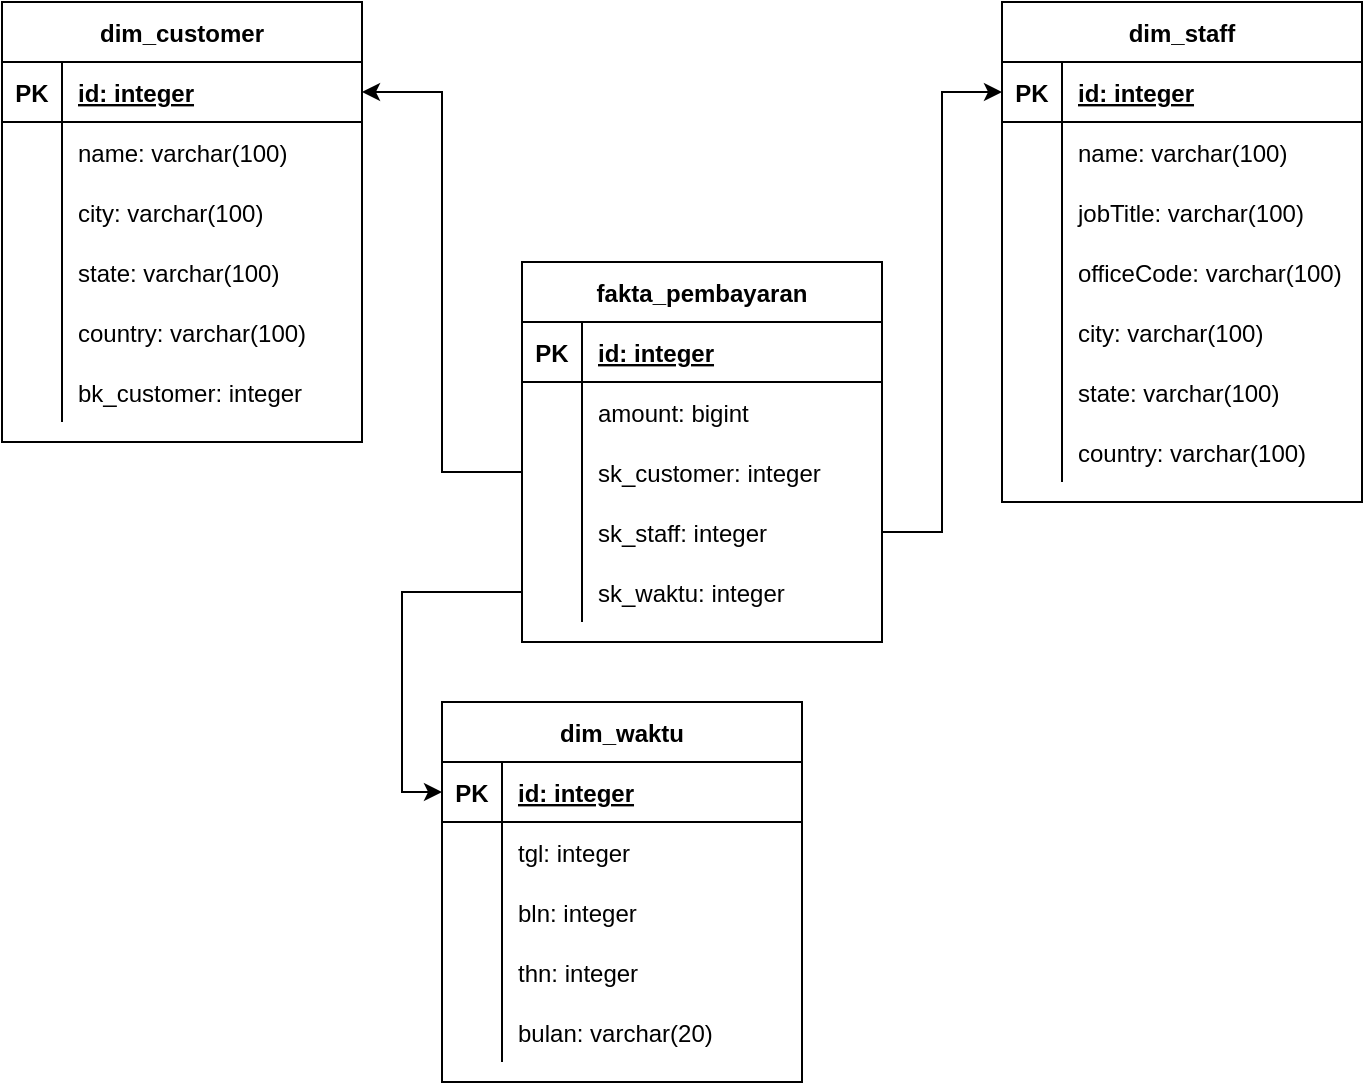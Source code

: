 <mxfile version="13.7.9" type="device"><diagram id="5TbboNXUEMDSottHWbuT" name="Page-1"><mxGraphModel dx="530" dy="532" grid="1" gridSize="10" guides="1" tooltips="1" connect="1" arrows="1" fold="1" page="1" pageScale="1" pageWidth="850" pageHeight="1100" math="0" shadow="0"><root><mxCell id="0"/><mxCell id="1" parent="0"/><mxCell id="_dORrlnb-LXOwEXIcIKD-1" value="fakta_pembayaran" style="shape=table;startSize=30;container=1;collapsible=1;childLayout=tableLayout;fixedRows=1;rowLines=0;fontStyle=1;align=center;resizeLast=1;" parent="1" vertex="1"><mxGeometry x="300" y="160" width="180" height="190" as="geometry"/></mxCell><mxCell id="_dORrlnb-LXOwEXIcIKD-2" value="" style="shape=partialRectangle;collapsible=0;dropTarget=0;pointerEvents=0;fillColor=none;top=0;left=0;bottom=1;right=0;points=[[0,0.5],[1,0.5]];portConstraint=eastwest;" parent="_dORrlnb-LXOwEXIcIKD-1" vertex="1"><mxGeometry y="30" width="180" height="30" as="geometry"/></mxCell><mxCell id="_dORrlnb-LXOwEXIcIKD-3" value="PK" style="shape=partialRectangle;connectable=0;fillColor=none;top=0;left=0;bottom=0;right=0;fontStyle=1;overflow=hidden;" parent="_dORrlnb-LXOwEXIcIKD-2" vertex="1"><mxGeometry width="30" height="30" as="geometry"/></mxCell><mxCell id="_dORrlnb-LXOwEXIcIKD-4" value="id: integer" style="shape=partialRectangle;connectable=0;fillColor=none;top=0;left=0;bottom=0;right=0;align=left;spacingLeft=6;fontStyle=5;overflow=hidden;" parent="_dORrlnb-LXOwEXIcIKD-2" vertex="1"><mxGeometry x="30" width="150" height="30" as="geometry"/></mxCell><mxCell id="_dORrlnb-LXOwEXIcIKD-5" value="" style="shape=partialRectangle;collapsible=0;dropTarget=0;pointerEvents=0;fillColor=none;top=0;left=0;bottom=0;right=0;points=[[0,0.5],[1,0.5]];portConstraint=eastwest;" parent="_dORrlnb-LXOwEXIcIKD-1" vertex="1"><mxGeometry y="60" width="180" height="30" as="geometry"/></mxCell><mxCell id="_dORrlnb-LXOwEXIcIKD-6" value="" style="shape=partialRectangle;connectable=0;fillColor=none;top=0;left=0;bottom=0;right=0;editable=1;overflow=hidden;" parent="_dORrlnb-LXOwEXIcIKD-5" vertex="1"><mxGeometry width="30" height="30" as="geometry"/></mxCell><mxCell id="_dORrlnb-LXOwEXIcIKD-7" value="amount: bigint" style="shape=partialRectangle;connectable=0;fillColor=none;top=0;left=0;bottom=0;right=0;align=left;spacingLeft=6;overflow=hidden;" parent="_dORrlnb-LXOwEXIcIKD-5" vertex="1"><mxGeometry x="30" width="150" height="30" as="geometry"/></mxCell><mxCell id="_dORrlnb-LXOwEXIcIKD-30" value="" style="shape=partialRectangle;collapsible=0;dropTarget=0;pointerEvents=0;fillColor=none;top=0;left=0;bottom=0;right=0;points=[[0,0.5],[1,0.5]];portConstraint=eastwest;" parent="_dORrlnb-LXOwEXIcIKD-1" vertex="1"><mxGeometry y="90" width="180" height="30" as="geometry"/></mxCell><mxCell id="_dORrlnb-LXOwEXIcIKD-31" value="" style="shape=partialRectangle;connectable=0;fillColor=none;top=0;left=0;bottom=0;right=0;editable=1;overflow=hidden;" parent="_dORrlnb-LXOwEXIcIKD-30" vertex="1"><mxGeometry width="30" height="30" as="geometry"/></mxCell><mxCell id="_dORrlnb-LXOwEXIcIKD-32" value="sk_customer: integer" style="shape=partialRectangle;connectable=0;fillColor=none;top=0;left=0;bottom=0;right=0;align=left;spacingLeft=6;overflow=hidden;" parent="_dORrlnb-LXOwEXIcIKD-30" vertex="1"><mxGeometry x="30" width="150" height="30" as="geometry"/></mxCell><mxCell id="_dORrlnb-LXOwEXIcIKD-56" value="" style="shape=partialRectangle;collapsible=0;dropTarget=0;pointerEvents=0;fillColor=none;top=0;left=0;bottom=0;right=0;points=[[0,0.5],[1,0.5]];portConstraint=eastwest;" parent="_dORrlnb-LXOwEXIcIKD-1" vertex="1"><mxGeometry y="120" width="180" height="30" as="geometry"/></mxCell><mxCell id="_dORrlnb-LXOwEXIcIKD-57" value="" style="shape=partialRectangle;connectable=0;fillColor=none;top=0;left=0;bottom=0;right=0;editable=1;overflow=hidden;" parent="_dORrlnb-LXOwEXIcIKD-56" vertex="1"><mxGeometry width="30" height="30" as="geometry"/></mxCell><mxCell id="_dORrlnb-LXOwEXIcIKD-58" value="sk_staff: integer" style="shape=partialRectangle;connectable=0;fillColor=none;top=0;left=0;bottom=0;right=0;align=left;spacingLeft=6;overflow=hidden;" parent="_dORrlnb-LXOwEXIcIKD-56" vertex="1"><mxGeometry x="30" width="150" height="30" as="geometry"/></mxCell><mxCell id="_dORrlnb-LXOwEXIcIKD-76" value="" style="shape=partialRectangle;collapsible=0;dropTarget=0;pointerEvents=0;fillColor=none;top=0;left=0;bottom=0;right=0;points=[[0,0.5],[1,0.5]];portConstraint=eastwest;" parent="_dORrlnb-LXOwEXIcIKD-1" vertex="1"><mxGeometry y="150" width="180" height="30" as="geometry"/></mxCell><mxCell id="_dORrlnb-LXOwEXIcIKD-77" value="" style="shape=partialRectangle;connectable=0;fillColor=none;top=0;left=0;bottom=0;right=0;editable=1;overflow=hidden;" parent="_dORrlnb-LXOwEXIcIKD-76" vertex="1"><mxGeometry width="30" height="30" as="geometry"/></mxCell><mxCell id="_dORrlnb-LXOwEXIcIKD-78" value="sk_waktu: integer" style="shape=partialRectangle;connectable=0;fillColor=none;top=0;left=0;bottom=0;right=0;align=left;spacingLeft=6;overflow=hidden;" parent="_dORrlnb-LXOwEXIcIKD-76" vertex="1"><mxGeometry x="30" width="150" height="30" as="geometry"/></mxCell><mxCell id="_dORrlnb-LXOwEXIcIKD-14" value="dim_customer" style="shape=table;startSize=30;container=1;collapsible=1;childLayout=tableLayout;fixedRows=1;rowLines=0;fontStyle=1;align=center;resizeLast=1;" parent="1" vertex="1"><mxGeometry x="40" y="30" width="180" height="220" as="geometry"/></mxCell><mxCell id="_dORrlnb-LXOwEXIcIKD-15" value="" style="shape=partialRectangle;collapsible=0;dropTarget=0;pointerEvents=0;fillColor=none;top=0;left=0;bottom=1;right=0;points=[[0,0.5],[1,0.5]];portConstraint=eastwest;" parent="_dORrlnb-LXOwEXIcIKD-14" vertex="1"><mxGeometry y="30" width="180" height="30" as="geometry"/></mxCell><mxCell id="_dORrlnb-LXOwEXIcIKD-16" value="PK" style="shape=partialRectangle;connectable=0;fillColor=none;top=0;left=0;bottom=0;right=0;fontStyle=1;overflow=hidden;" parent="_dORrlnb-LXOwEXIcIKD-15" vertex="1"><mxGeometry width="30" height="30" as="geometry"/></mxCell><mxCell id="_dORrlnb-LXOwEXIcIKD-17" value="id: integer" style="shape=partialRectangle;connectable=0;fillColor=none;top=0;left=0;bottom=0;right=0;align=left;spacingLeft=6;fontStyle=5;overflow=hidden;" parent="_dORrlnb-LXOwEXIcIKD-15" vertex="1"><mxGeometry x="30" width="150" height="30" as="geometry"/></mxCell><mxCell id="_dORrlnb-LXOwEXIcIKD-18" value="" style="shape=partialRectangle;collapsible=0;dropTarget=0;pointerEvents=0;fillColor=none;top=0;left=0;bottom=0;right=0;points=[[0,0.5],[1,0.5]];portConstraint=eastwest;" parent="_dORrlnb-LXOwEXIcIKD-14" vertex="1"><mxGeometry y="60" width="180" height="30" as="geometry"/></mxCell><mxCell id="_dORrlnb-LXOwEXIcIKD-19" value="" style="shape=partialRectangle;connectable=0;fillColor=none;top=0;left=0;bottom=0;right=0;editable=1;overflow=hidden;" parent="_dORrlnb-LXOwEXIcIKD-18" vertex="1"><mxGeometry width="30" height="30" as="geometry"/></mxCell><mxCell id="_dORrlnb-LXOwEXIcIKD-20" value="name: varchar(100)" style="shape=partialRectangle;connectable=0;fillColor=none;top=0;left=0;bottom=0;right=0;align=left;spacingLeft=6;overflow=hidden;" parent="_dORrlnb-LXOwEXIcIKD-18" vertex="1"><mxGeometry x="30" width="150" height="30" as="geometry"/></mxCell><mxCell id="_dORrlnb-LXOwEXIcIKD-21" value="" style="shape=partialRectangle;collapsible=0;dropTarget=0;pointerEvents=0;fillColor=none;top=0;left=0;bottom=0;right=0;points=[[0,0.5],[1,0.5]];portConstraint=eastwest;" parent="_dORrlnb-LXOwEXIcIKD-14" vertex="1"><mxGeometry y="90" width="180" height="30" as="geometry"/></mxCell><mxCell id="_dORrlnb-LXOwEXIcIKD-22" value="" style="shape=partialRectangle;connectable=0;fillColor=none;top=0;left=0;bottom=0;right=0;editable=1;overflow=hidden;" parent="_dORrlnb-LXOwEXIcIKD-21" vertex="1"><mxGeometry width="30" height="30" as="geometry"/></mxCell><mxCell id="_dORrlnb-LXOwEXIcIKD-23" value="city: varchar(100)" style="shape=partialRectangle;connectable=0;fillColor=none;top=0;left=0;bottom=0;right=0;align=left;spacingLeft=6;overflow=hidden;" parent="_dORrlnb-LXOwEXIcIKD-21" vertex="1"><mxGeometry x="30" width="150" height="30" as="geometry"/></mxCell><mxCell id="_dORrlnb-LXOwEXIcIKD-24" value="" style="shape=partialRectangle;collapsible=0;dropTarget=0;pointerEvents=0;fillColor=none;top=0;left=0;bottom=0;right=0;points=[[0,0.5],[1,0.5]];portConstraint=eastwest;" parent="_dORrlnb-LXOwEXIcIKD-14" vertex="1"><mxGeometry y="120" width="180" height="30" as="geometry"/></mxCell><mxCell id="_dORrlnb-LXOwEXIcIKD-25" value="" style="shape=partialRectangle;connectable=0;fillColor=none;top=0;left=0;bottom=0;right=0;editable=1;overflow=hidden;" parent="_dORrlnb-LXOwEXIcIKD-24" vertex="1"><mxGeometry width="30" height="30" as="geometry"/></mxCell><mxCell id="_dORrlnb-LXOwEXIcIKD-26" value="state: varchar(100)" style="shape=partialRectangle;connectable=0;fillColor=none;top=0;left=0;bottom=0;right=0;align=left;spacingLeft=6;overflow=hidden;" parent="_dORrlnb-LXOwEXIcIKD-24" vertex="1"><mxGeometry x="30" width="150" height="30" as="geometry"/></mxCell><mxCell id="_dORrlnb-LXOwEXIcIKD-27" value="" style="shape=partialRectangle;collapsible=0;dropTarget=0;pointerEvents=0;fillColor=none;top=0;left=0;bottom=0;right=0;points=[[0,0.5],[1,0.5]];portConstraint=eastwest;" parent="_dORrlnb-LXOwEXIcIKD-14" vertex="1"><mxGeometry y="150" width="180" height="30" as="geometry"/></mxCell><mxCell id="_dORrlnb-LXOwEXIcIKD-28" value="" style="shape=partialRectangle;connectable=0;fillColor=none;top=0;left=0;bottom=0;right=0;editable=1;overflow=hidden;" parent="_dORrlnb-LXOwEXIcIKD-27" vertex="1"><mxGeometry width="30" height="30" as="geometry"/></mxCell><mxCell id="_dORrlnb-LXOwEXIcIKD-29" value="country: varchar(100)" style="shape=partialRectangle;connectable=0;fillColor=none;top=0;left=0;bottom=0;right=0;align=left;spacingLeft=6;overflow=hidden;" parent="_dORrlnb-LXOwEXIcIKD-27" vertex="1"><mxGeometry x="30" width="150" height="30" as="geometry"/></mxCell><mxCell id="4p1FkkaxmRP15c9nm4dn-1" value="" style="shape=partialRectangle;collapsible=0;dropTarget=0;pointerEvents=0;fillColor=none;top=0;left=0;bottom=0;right=0;points=[[0,0.5],[1,0.5]];portConstraint=eastwest;" vertex="1" parent="_dORrlnb-LXOwEXIcIKD-14"><mxGeometry y="180" width="180" height="30" as="geometry"/></mxCell><mxCell id="4p1FkkaxmRP15c9nm4dn-2" value="" style="shape=partialRectangle;connectable=0;fillColor=none;top=0;left=0;bottom=0;right=0;editable=1;overflow=hidden;" vertex="1" parent="4p1FkkaxmRP15c9nm4dn-1"><mxGeometry width="30" height="30" as="geometry"/></mxCell><mxCell id="4p1FkkaxmRP15c9nm4dn-3" value="bk_customer: integer" style="shape=partialRectangle;connectable=0;fillColor=none;top=0;left=0;bottom=0;right=0;align=left;spacingLeft=6;overflow=hidden;" vertex="1" parent="4p1FkkaxmRP15c9nm4dn-1"><mxGeometry x="30" width="150" height="30" as="geometry"/></mxCell><mxCell id="_dORrlnb-LXOwEXIcIKD-33" style="edgeStyle=orthogonalEdgeStyle;rounded=0;orthogonalLoop=1;jettySize=auto;html=1;entryX=1;entryY=0.5;entryDx=0;entryDy=0;" parent="1" source="_dORrlnb-LXOwEXIcIKD-30" target="_dORrlnb-LXOwEXIcIKD-15" edge="1"><mxGeometry relative="1" as="geometry"/></mxCell><mxCell id="_dORrlnb-LXOwEXIcIKD-34" value="dim_staff" style="shape=table;startSize=30;container=1;collapsible=1;childLayout=tableLayout;fixedRows=1;rowLines=0;fontStyle=1;align=center;resizeLast=1;" parent="1" vertex="1"><mxGeometry x="540" y="30" width="180" height="250" as="geometry"/></mxCell><mxCell id="_dORrlnb-LXOwEXIcIKD-35" value="" style="shape=partialRectangle;collapsible=0;dropTarget=0;pointerEvents=0;fillColor=none;top=0;left=0;bottom=1;right=0;points=[[0,0.5],[1,0.5]];portConstraint=eastwest;" parent="_dORrlnb-LXOwEXIcIKD-34" vertex="1"><mxGeometry y="30" width="180" height="30" as="geometry"/></mxCell><mxCell id="_dORrlnb-LXOwEXIcIKD-36" value="PK" style="shape=partialRectangle;connectable=0;fillColor=none;top=0;left=0;bottom=0;right=0;fontStyle=1;overflow=hidden;" parent="_dORrlnb-LXOwEXIcIKD-35" vertex="1"><mxGeometry width="30" height="30" as="geometry"/></mxCell><mxCell id="_dORrlnb-LXOwEXIcIKD-37" value="id: integer" style="shape=partialRectangle;connectable=0;fillColor=none;top=0;left=0;bottom=0;right=0;align=left;spacingLeft=6;fontStyle=5;overflow=hidden;" parent="_dORrlnb-LXOwEXIcIKD-35" vertex="1"><mxGeometry x="30" width="150" height="30" as="geometry"/></mxCell><mxCell id="_dORrlnb-LXOwEXIcIKD-38" value="" style="shape=partialRectangle;collapsible=0;dropTarget=0;pointerEvents=0;fillColor=none;top=0;left=0;bottom=0;right=0;points=[[0,0.5],[1,0.5]];portConstraint=eastwest;" parent="_dORrlnb-LXOwEXIcIKD-34" vertex="1"><mxGeometry y="60" width="180" height="30" as="geometry"/></mxCell><mxCell id="_dORrlnb-LXOwEXIcIKD-39" value="" style="shape=partialRectangle;connectable=0;fillColor=none;top=0;left=0;bottom=0;right=0;editable=1;overflow=hidden;" parent="_dORrlnb-LXOwEXIcIKD-38" vertex="1"><mxGeometry width="30" height="30" as="geometry"/></mxCell><mxCell id="_dORrlnb-LXOwEXIcIKD-40" value="name: varchar(100)" style="shape=partialRectangle;connectable=0;fillColor=none;top=0;left=0;bottom=0;right=0;align=left;spacingLeft=6;overflow=hidden;" parent="_dORrlnb-LXOwEXIcIKD-38" vertex="1"><mxGeometry x="30" width="150" height="30" as="geometry"/></mxCell><mxCell id="_dORrlnb-LXOwEXIcIKD-41" value="" style="shape=partialRectangle;collapsible=0;dropTarget=0;pointerEvents=0;fillColor=none;top=0;left=0;bottom=0;right=0;points=[[0,0.5],[1,0.5]];portConstraint=eastwest;" parent="_dORrlnb-LXOwEXIcIKD-34" vertex="1"><mxGeometry y="90" width="180" height="30" as="geometry"/></mxCell><mxCell id="_dORrlnb-LXOwEXIcIKD-42" value="" style="shape=partialRectangle;connectable=0;fillColor=none;top=0;left=0;bottom=0;right=0;editable=1;overflow=hidden;" parent="_dORrlnb-LXOwEXIcIKD-41" vertex="1"><mxGeometry width="30" height="30" as="geometry"/></mxCell><mxCell id="_dORrlnb-LXOwEXIcIKD-43" value="jobTitle: varchar(100)" style="shape=partialRectangle;connectable=0;fillColor=none;top=0;left=0;bottom=0;right=0;align=left;spacingLeft=6;overflow=hidden;" parent="_dORrlnb-LXOwEXIcIKD-41" vertex="1"><mxGeometry x="30" width="150" height="30" as="geometry"/></mxCell><mxCell id="_dORrlnb-LXOwEXIcIKD-44" value="" style="shape=partialRectangle;collapsible=0;dropTarget=0;pointerEvents=0;fillColor=none;top=0;left=0;bottom=0;right=0;points=[[0,0.5],[1,0.5]];portConstraint=eastwest;" parent="_dORrlnb-LXOwEXIcIKD-34" vertex="1"><mxGeometry y="120" width="180" height="30" as="geometry"/></mxCell><mxCell id="_dORrlnb-LXOwEXIcIKD-45" value="" style="shape=partialRectangle;connectable=0;fillColor=none;top=0;left=0;bottom=0;right=0;editable=1;overflow=hidden;" parent="_dORrlnb-LXOwEXIcIKD-44" vertex="1"><mxGeometry width="30" height="30" as="geometry"/></mxCell><mxCell id="_dORrlnb-LXOwEXIcIKD-46" value="officeCode: varchar(100)" style="shape=partialRectangle;connectable=0;fillColor=none;top=0;left=0;bottom=0;right=0;align=left;spacingLeft=6;overflow=hidden;" parent="_dORrlnb-LXOwEXIcIKD-44" vertex="1"><mxGeometry x="30" width="150" height="30" as="geometry"/></mxCell><mxCell id="_dORrlnb-LXOwEXIcIKD-47" value="" style="shape=partialRectangle;collapsible=0;dropTarget=0;pointerEvents=0;fillColor=none;top=0;left=0;bottom=0;right=0;points=[[0,0.5],[1,0.5]];portConstraint=eastwest;" parent="_dORrlnb-LXOwEXIcIKD-34" vertex="1"><mxGeometry y="150" width="180" height="30" as="geometry"/></mxCell><mxCell id="_dORrlnb-LXOwEXIcIKD-48" value="" style="shape=partialRectangle;connectable=0;fillColor=none;top=0;left=0;bottom=0;right=0;editable=1;overflow=hidden;" parent="_dORrlnb-LXOwEXIcIKD-47" vertex="1"><mxGeometry width="30" height="30" as="geometry"/></mxCell><mxCell id="_dORrlnb-LXOwEXIcIKD-49" value="city: varchar(100)" style="shape=partialRectangle;connectable=0;fillColor=none;top=0;left=0;bottom=0;right=0;align=left;spacingLeft=6;overflow=hidden;" parent="_dORrlnb-LXOwEXIcIKD-47" vertex="1"><mxGeometry x="30" width="150" height="30" as="geometry"/></mxCell><mxCell id="_dORrlnb-LXOwEXIcIKD-50" value="" style="shape=partialRectangle;collapsible=0;dropTarget=0;pointerEvents=0;fillColor=none;top=0;left=0;bottom=0;right=0;points=[[0,0.5],[1,0.5]];portConstraint=eastwest;" parent="_dORrlnb-LXOwEXIcIKD-34" vertex="1"><mxGeometry y="180" width="180" height="30" as="geometry"/></mxCell><mxCell id="_dORrlnb-LXOwEXIcIKD-51" value="" style="shape=partialRectangle;connectable=0;fillColor=none;top=0;left=0;bottom=0;right=0;editable=1;overflow=hidden;" parent="_dORrlnb-LXOwEXIcIKD-50" vertex="1"><mxGeometry width="30" height="30" as="geometry"/></mxCell><mxCell id="_dORrlnb-LXOwEXIcIKD-52" value="state: varchar(100)" style="shape=partialRectangle;connectable=0;fillColor=none;top=0;left=0;bottom=0;right=0;align=left;spacingLeft=6;overflow=hidden;" parent="_dORrlnb-LXOwEXIcIKD-50" vertex="1"><mxGeometry x="30" width="150" height="30" as="geometry"/></mxCell><mxCell id="_dORrlnb-LXOwEXIcIKD-53" value="" style="shape=partialRectangle;collapsible=0;dropTarget=0;pointerEvents=0;fillColor=none;top=0;left=0;bottom=0;right=0;points=[[0,0.5],[1,0.5]];portConstraint=eastwest;" parent="_dORrlnb-LXOwEXIcIKD-34" vertex="1"><mxGeometry y="210" width="180" height="30" as="geometry"/></mxCell><mxCell id="_dORrlnb-LXOwEXIcIKD-54" value="" style="shape=partialRectangle;connectable=0;fillColor=none;top=0;left=0;bottom=0;right=0;editable=1;overflow=hidden;" parent="_dORrlnb-LXOwEXIcIKD-53" vertex="1"><mxGeometry width="30" height="30" as="geometry"/></mxCell><mxCell id="_dORrlnb-LXOwEXIcIKD-55" value="country: varchar(100)" style="shape=partialRectangle;connectable=0;fillColor=none;top=0;left=0;bottom=0;right=0;align=left;spacingLeft=6;overflow=hidden;" parent="_dORrlnb-LXOwEXIcIKD-53" vertex="1"><mxGeometry x="30" width="150" height="30" as="geometry"/></mxCell><mxCell id="_dORrlnb-LXOwEXIcIKD-59" style="edgeStyle=orthogonalEdgeStyle;rounded=0;orthogonalLoop=1;jettySize=auto;html=1;" parent="1" source="_dORrlnb-LXOwEXIcIKD-56" target="_dORrlnb-LXOwEXIcIKD-35" edge="1"><mxGeometry relative="1" as="geometry"/></mxCell><mxCell id="_dORrlnb-LXOwEXIcIKD-60" value="dim_waktu" style="shape=table;startSize=30;container=1;collapsible=1;childLayout=tableLayout;fixedRows=1;rowLines=0;fontStyle=1;align=center;resizeLast=1;" parent="1" vertex="1"><mxGeometry x="260" y="380" width="180" height="190" as="geometry"/></mxCell><mxCell id="_dORrlnb-LXOwEXIcIKD-61" value="" style="shape=partialRectangle;collapsible=0;dropTarget=0;pointerEvents=0;fillColor=none;top=0;left=0;bottom=1;right=0;points=[[0,0.5],[1,0.5]];portConstraint=eastwest;" parent="_dORrlnb-LXOwEXIcIKD-60" vertex="1"><mxGeometry y="30" width="180" height="30" as="geometry"/></mxCell><mxCell id="_dORrlnb-LXOwEXIcIKD-62" value="PK" style="shape=partialRectangle;connectable=0;fillColor=none;top=0;left=0;bottom=0;right=0;fontStyle=1;overflow=hidden;" parent="_dORrlnb-LXOwEXIcIKD-61" vertex="1"><mxGeometry width="30" height="30" as="geometry"/></mxCell><mxCell id="_dORrlnb-LXOwEXIcIKD-63" value="id: integer" style="shape=partialRectangle;connectable=0;fillColor=none;top=0;left=0;bottom=0;right=0;align=left;spacingLeft=6;fontStyle=5;overflow=hidden;" parent="_dORrlnb-LXOwEXIcIKD-61" vertex="1"><mxGeometry x="30" width="150" height="30" as="geometry"/></mxCell><mxCell id="_dORrlnb-LXOwEXIcIKD-64" value="" style="shape=partialRectangle;collapsible=0;dropTarget=0;pointerEvents=0;fillColor=none;top=0;left=0;bottom=0;right=0;points=[[0,0.5],[1,0.5]];portConstraint=eastwest;" parent="_dORrlnb-LXOwEXIcIKD-60" vertex="1"><mxGeometry y="60" width="180" height="30" as="geometry"/></mxCell><mxCell id="_dORrlnb-LXOwEXIcIKD-65" value="" style="shape=partialRectangle;connectable=0;fillColor=none;top=0;left=0;bottom=0;right=0;editable=1;overflow=hidden;" parent="_dORrlnb-LXOwEXIcIKD-64" vertex="1"><mxGeometry width="30" height="30" as="geometry"/></mxCell><mxCell id="_dORrlnb-LXOwEXIcIKD-66" value="tgl: integer" style="shape=partialRectangle;connectable=0;fillColor=none;top=0;left=0;bottom=0;right=0;align=left;spacingLeft=6;overflow=hidden;" parent="_dORrlnb-LXOwEXIcIKD-64" vertex="1"><mxGeometry x="30" width="150" height="30" as="geometry"/></mxCell><mxCell id="_dORrlnb-LXOwEXIcIKD-67" value="" style="shape=partialRectangle;collapsible=0;dropTarget=0;pointerEvents=0;fillColor=none;top=0;left=0;bottom=0;right=0;points=[[0,0.5],[1,0.5]];portConstraint=eastwest;" parent="_dORrlnb-LXOwEXIcIKD-60" vertex="1"><mxGeometry y="90" width="180" height="30" as="geometry"/></mxCell><mxCell id="_dORrlnb-LXOwEXIcIKD-68" value="" style="shape=partialRectangle;connectable=0;fillColor=none;top=0;left=0;bottom=0;right=0;editable=1;overflow=hidden;" parent="_dORrlnb-LXOwEXIcIKD-67" vertex="1"><mxGeometry width="30" height="30" as="geometry"/></mxCell><mxCell id="_dORrlnb-LXOwEXIcIKD-69" value="bln: integer" style="shape=partialRectangle;connectable=0;fillColor=none;top=0;left=0;bottom=0;right=0;align=left;spacingLeft=6;overflow=hidden;" parent="_dORrlnb-LXOwEXIcIKD-67" vertex="1"><mxGeometry x="30" width="150" height="30" as="geometry"/></mxCell><mxCell id="_dORrlnb-LXOwEXIcIKD-70" value="" style="shape=partialRectangle;collapsible=0;dropTarget=0;pointerEvents=0;fillColor=none;top=0;left=0;bottom=0;right=0;points=[[0,0.5],[1,0.5]];portConstraint=eastwest;" parent="_dORrlnb-LXOwEXIcIKD-60" vertex="1"><mxGeometry y="120" width="180" height="30" as="geometry"/></mxCell><mxCell id="_dORrlnb-LXOwEXIcIKD-71" value="" style="shape=partialRectangle;connectable=0;fillColor=none;top=0;left=0;bottom=0;right=0;editable=1;overflow=hidden;" parent="_dORrlnb-LXOwEXIcIKD-70" vertex="1"><mxGeometry width="30" height="30" as="geometry"/></mxCell><mxCell id="_dORrlnb-LXOwEXIcIKD-72" value="thn: integer" style="shape=partialRectangle;connectable=0;fillColor=none;top=0;left=0;bottom=0;right=0;align=left;spacingLeft=6;overflow=hidden;" parent="_dORrlnb-LXOwEXIcIKD-70" vertex="1"><mxGeometry x="30" width="150" height="30" as="geometry"/></mxCell><mxCell id="_dORrlnb-LXOwEXIcIKD-73" value="" style="shape=partialRectangle;collapsible=0;dropTarget=0;pointerEvents=0;fillColor=none;top=0;left=0;bottom=0;right=0;points=[[0,0.5],[1,0.5]];portConstraint=eastwest;" parent="_dORrlnb-LXOwEXIcIKD-60" vertex="1"><mxGeometry y="150" width="180" height="30" as="geometry"/></mxCell><mxCell id="_dORrlnb-LXOwEXIcIKD-74" value="" style="shape=partialRectangle;connectable=0;fillColor=none;top=0;left=0;bottom=0;right=0;editable=1;overflow=hidden;" parent="_dORrlnb-LXOwEXIcIKD-73" vertex="1"><mxGeometry width="30" height="30" as="geometry"/></mxCell><mxCell id="_dORrlnb-LXOwEXIcIKD-75" value="bulan: varchar(20)" style="shape=partialRectangle;connectable=0;fillColor=none;top=0;left=0;bottom=0;right=0;align=left;spacingLeft=6;overflow=hidden;" parent="_dORrlnb-LXOwEXIcIKD-73" vertex="1"><mxGeometry x="30" width="150" height="30" as="geometry"/></mxCell><mxCell id="_dORrlnb-LXOwEXIcIKD-79" style="edgeStyle=orthogonalEdgeStyle;rounded=0;orthogonalLoop=1;jettySize=auto;html=1;entryX=0;entryY=0.5;entryDx=0;entryDy=0;" parent="1" source="_dORrlnb-LXOwEXIcIKD-76" target="_dORrlnb-LXOwEXIcIKD-61" edge="1"><mxGeometry relative="1" as="geometry"/></mxCell></root></mxGraphModel></diagram></mxfile>